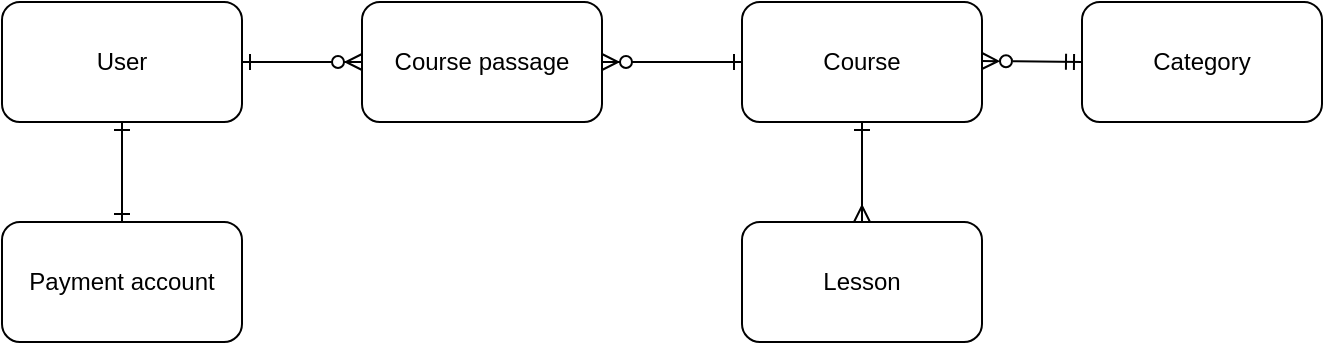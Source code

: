 <mxfile version="20.0.1" type="github">
  <diagram id="R2lEEEUBdFMjLlhIrx00" name="Page-1">
    <mxGraphModel dx="710" dy="433" grid="1" gridSize="10" guides="1" tooltips="1" connect="1" arrows="1" fold="1" page="1" pageScale="1" pageWidth="850" pageHeight="1100" math="0" shadow="0" extFonts="Permanent Marker^https://fonts.googleapis.com/css?family=Permanent+Marker">
      <root>
        <mxCell id="0" />
        <mxCell id="1" parent="0" />
        <mxCell id="C-vyLk0tnHw3VtMMgP7b-12" value="" style="endArrow=ERzeroToMany;startArrow=ERone;endFill=1;startFill=0;exitX=0;exitY=0.5;exitDx=0;exitDy=0;entryX=1;entryY=0.5;entryDx=0;entryDy=0;" parent="1" source="2xCPuz74mP4glazuD-DX-8" target="2xCPuz74mP4glazuD-DX-7" edge="1">
          <mxGeometry width="100" height="100" relative="1" as="geometry">
            <mxPoint x="550" y="115" as="sourcePoint" />
            <mxPoint x="460" y="205" as="targetPoint" />
          </mxGeometry>
        </mxCell>
        <mxCell id="2xCPuz74mP4glazuD-DX-3" value="User" style="rounded=1;whiteSpace=wrap;html=1;" vertex="1" parent="1">
          <mxGeometry x="50" y="80" width="120" height="60" as="geometry" />
        </mxCell>
        <mxCell id="2xCPuz74mP4glazuD-DX-4" value="" style="endArrow=ERone;startArrow=ERone;endFill=0;startFill=0;exitX=0.5;exitY=1;exitDx=0;exitDy=0;" edge="1" parent="1" source="2xCPuz74mP4glazuD-DX-3" target="2xCPuz74mP4glazuD-DX-5">
          <mxGeometry width="100" height="100" relative="1" as="geometry">
            <mxPoint x="210" y="270" as="sourcePoint" />
            <mxPoint x="210" y="310" as="targetPoint" />
          </mxGeometry>
        </mxCell>
        <mxCell id="2xCPuz74mP4glazuD-DX-5" value="Payment account" style="rounded=1;whiteSpace=wrap;html=1;" vertex="1" parent="1">
          <mxGeometry x="50" y="190" width="120" height="60" as="geometry" />
        </mxCell>
        <mxCell id="2xCPuz74mP4glazuD-DX-6" value="" style="endArrow=ERzeroToMany;startArrow=ERone;endFill=1;startFill=0;entryX=0;entryY=0.5;entryDx=0;entryDy=0;" edge="1" parent="1" target="2xCPuz74mP4glazuD-DX-7">
          <mxGeometry width="100" height="100" relative="1" as="geometry">
            <mxPoint x="170" y="110" as="sourcePoint" />
            <mxPoint x="220" y="110" as="targetPoint" />
          </mxGeometry>
        </mxCell>
        <mxCell id="2xCPuz74mP4glazuD-DX-7" value="Course passage" style="rounded=1;whiteSpace=wrap;html=1;" vertex="1" parent="1">
          <mxGeometry x="230" y="80" width="120" height="60" as="geometry" />
        </mxCell>
        <mxCell id="2xCPuz74mP4glazuD-DX-8" value="Course " style="rounded=1;whiteSpace=wrap;html=1;" vertex="1" parent="1">
          <mxGeometry x="420" y="80" width="120" height="60" as="geometry" />
        </mxCell>
        <mxCell id="2xCPuz74mP4glazuD-DX-9" value="Category" style="rounded=1;whiteSpace=wrap;html=1;" vertex="1" parent="1">
          <mxGeometry x="590" y="80" width="120" height="60" as="geometry" />
        </mxCell>
        <mxCell id="2xCPuz74mP4glazuD-DX-12" value="" style="endArrow=ERmandOne;startArrow=ERzeroToMany;endFill=0;startFill=0;" edge="1" parent="1">
          <mxGeometry width="100" height="100" relative="1" as="geometry">
            <mxPoint x="540" y="109.5" as="sourcePoint" />
            <mxPoint x="590" y="110" as="targetPoint" />
          </mxGeometry>
        </mxCell>
        <mxCell id="2xCPuz74mP4glazuD-DX-13" value="Lesson" style="rounded=1;whiteSpace=wrap;html=1;" vertex="1" parent="1">
          <mxGeometry x="420" y="190" width="120" height="60" as="geometry" />
        </mxCell>
        <mxCell id="2xCPuz74mP4glazuD-DX-14" value="" style="endArrow=ERmany;startArrow=ERone;endFill=0;startFill=0;entryX=0.5;entryY=0;entryDx=0;entryDy=0;exitX=0.5;exitY=1;exitDx=0;exitDy=0;" edge="1" parent="1" source="2xCPuz74mP4glazuD-DX-8" target="2xCPuz74mP4glazuD-DX-13">
          <mxGeometry width="100" height="100" relative="1" as="geometry">
            <mxPoint x="460" y="170" as="sourcePoint" />
            <mxPoint x="520" y="170" as="targetPoint" />
          </mxGeometry>
        </mxCell>
      </root>
    </mxGraphModel>
  </diagram>
</mxfile>
